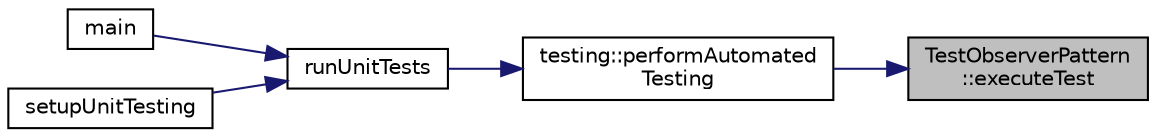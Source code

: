 digraph "TestObserverPattern::executeTest"
{
 // LATEX_PDF_SIZE
  edge [fontname="Helvetica",fontsize="10",labelfontname="Helvetica",labelfontsize="10"];
  node [fontname="Helvetica",fontsize="10",shape=record];
  rankdir="RL";
  Node1 [label="TestObserverPattern\l::executeTest",height=0.2,width=0.4,color="black", fillcolor="grey75", style="filled", fontcolor="black",tooltip=" "];
  Node1 -> Node2 [dir="back",color="midnightblue",fontsize="10",style="solid",fontname="Helvetica"];
  Node2 [label="testing::performAutomated\lTesting",height=0.2,width=0.4,color="black", fillcolor="white", style="filled",URL="$classtesting.html#a1d0db1e6f2903c8934d649d6c8875a50",tooltip="Performs all automated testing and displays results on using printf..."];
  Node2 -> Node3 [dir="back",color="midnightblue",fontsize="10",style="solid",fontname="Helvetica"];
  Node3 [label="runUnitTests",height=0.2,width=0.4,color="black", fillcolor="white", style="filled",URL="$main_8cpp.html#adc55d66d01b104380f72a64f36c4cb9d",tooltip=" "];
  Node3 -> Node4 [dir="back",color="midnightblue",fontsize="10",style="solid",fontname="Helvetica"];
  Node4 [label="main",height=0.2,width=0.4,color="black", fillcolor="white", style="filled",URL="$main_8cpp.html#a3c04138a5bfe5d72780bb7e82a18e627",tooltip=" "];
  Node3 -> Node5 [dir="back",color="midnightblue",fontsize="10",style="solid",fontname="Helvetica"];
  Node5 [label="setupUnitTesting",height=0.2,width=0.4,color="black", fillcolor="white", style="filled",URL="$main_8cpp.html#a225bf580053e8dbb4870bdcb72c7e01e",tooltip=" "];
}
